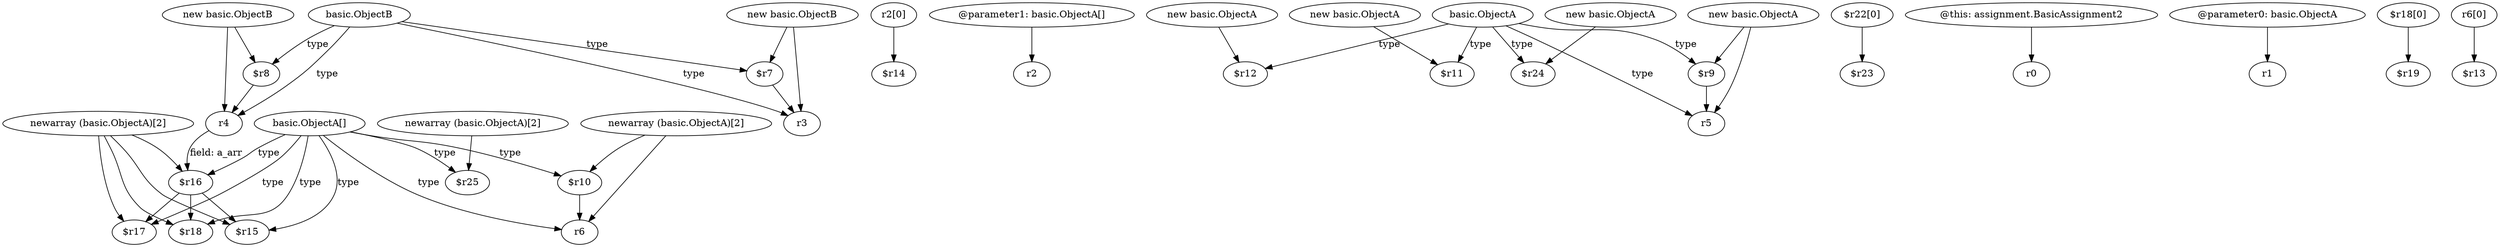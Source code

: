 digraph g {
0[label="$r16"]
1[label="$r17"]
0->1[label=""]
2[label="newarray (basic.ObjectA)[2]"]
3[label="$r15"]
2->3[label=""]
4[label="basic.ObjectB"]
5[label="r3"]
4->5[label="type"]
6[label="r2[0]"]
7[label="$r14"]
6->7[label=""]
8[label="basic.ObjectA[]"]
8->1[label="type"]
9[label="new basic.ObjectB"]
9->5[label=""]
10[label="$r8"]
11[label="r4"]
10->11[label=""]
12[label="$r18"]
2->12[label=""]
13[label="@parameter1: basic.ObjectA[]"]
14[label="r2"]
13->14[label=""]
15[label="basic.ObjectA"]
16[label="$r12"]
15->16[label="type"]
17[label="$r10"]
8->17[label="type"]
18[label="$r11"]
15->18[label="type"]
2->1[label=""]
19[label="$r22[0]"]
20[label="$r23"]
19->20[label=""]
21[label="@this: assignment.BasicAssignment2"]
22[label="r0"]
21->22[label=""]
23[label="$r7"]
9->23[label=""]
24[label="@parameter0: basic.ObjectA"]
25[label="r1"]
24->25[label=""]
26[label="newarray (basic.ObjectA)[2]"]
26->17[label=""]
27[label="new basic.ObjectA"]
28[label="$r24"]
27->28[label=""]
29[label="r5"]
15->29[label="type"]
4->11[label="type"]
30[label="$r9"]
15->30[label="type"]
31[label="new basic.ObjectB"]
31->10[label=""]
8->0[label="type"]
23->5[label=""]
32[label="new basic.ObjectA"]
32->30[label=""]
33[label="newarray (basic.ObjectA)[2]"]
34[label="$r25"]
33->34[label=""]
35[label="$r18[0]"]
36[label="$r19"]
35->36[label=""]
8->34[label="type"]
2->0[label=""]
37[label="r6"]
17->37[label=""]
11->0[label="field: a_arr"]
30->29[label=""]
4->23[label="type"]
15->28[label="type"]
26->37[label=""]
4->10[label="type"]
31->11[label=""]
0->12[label=""]
8->3[label="type"]
32->29[label=""]
38[label="r6[0]"]
39[label="$r13"]
38->39[label=""]
40[label="new basic.ObjectA"]
40->16[label=""]
8->37[label="type"]
41[label="new basic.ObjectA"]
41->18[label=""]
0->3[label=""]
8->12[label="type"]
}